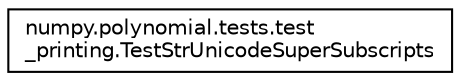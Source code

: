 digraph "Graphical Class Hierarchy"
{
 // LATEX_PDF_SIZE
  edge [fontname="Helvetica",fontsize="10",labelfontname="Helvetica",labelfontsize="10"];
  node [fontname="Helvetica",fontsize="10",shape=record];
  rankdir="LR";
  Node0 [label="numpy.polynomial.tests.test\l_printing.TestStrUnicodeSuperSubscripts",height=0.2,width=0.4,color="black", fillcolor="white", style="filled",URL="$classnumpy_1_1polynomial_1_1tests_1_1test__printing_1_1TestStrUnicodeSuperSubscripts.html",tooltip=" "];
}
